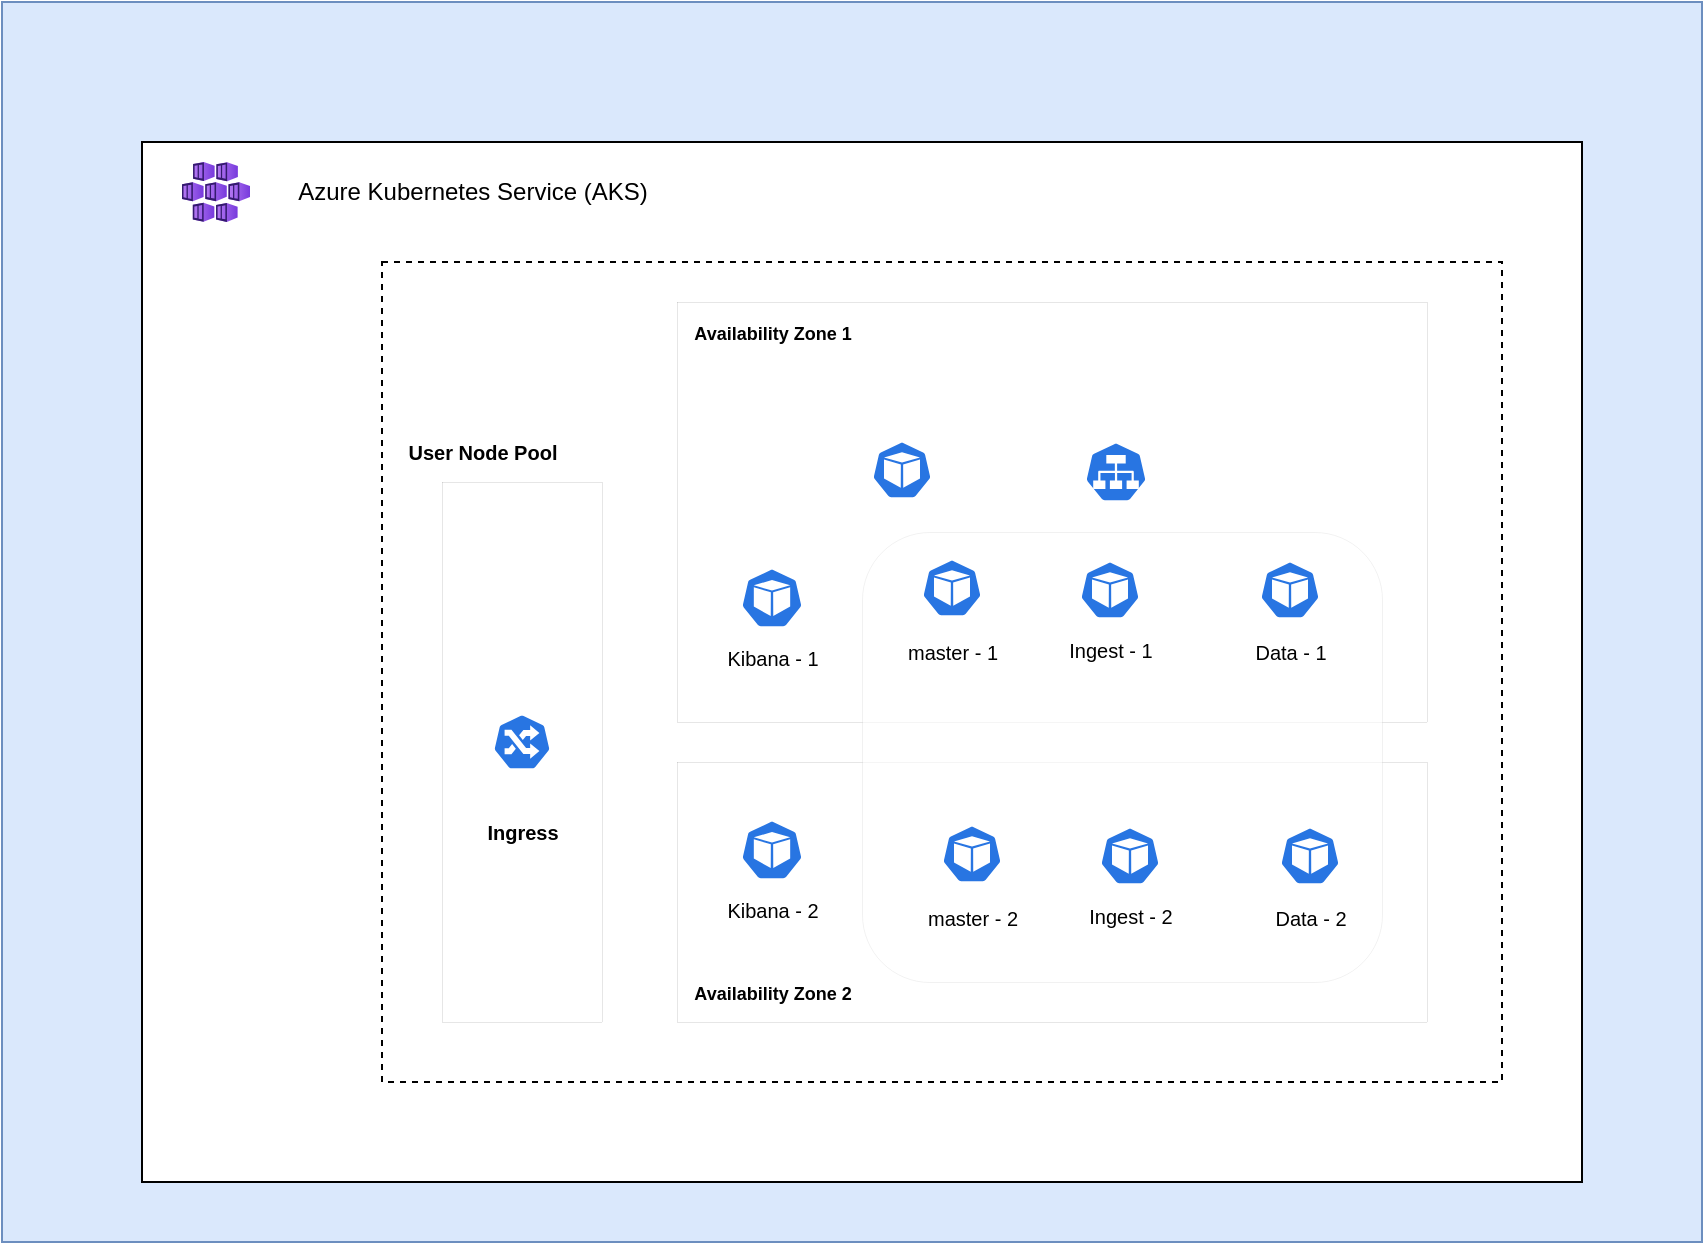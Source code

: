 <mxfile version="20.2.3" type="github">
  <diagram id="vE-s246k_aeRdo4_wEya" name="Page-1">
    <mxGraphModel dx="1896" dy="1647" grid="1" gridSize="10" guides="1" tooltips="1" connect="1" arrows="1" fold="1" page="1" pageScale="1" pageWidth="850" pageHeight="1100" math="0" shadow="0">
      <root>
        <mxCell id="0" />
        <mxCell id="1" parent="0" />
        <mxCell id="m1RIJeh8Od90vUy7fvxv-1" value="" style="rounded=0;whiteSpace=wrap;html=1;fillColor=#dae8fc;strokeColor=#6c8ebf;" vertex="1" parent="1">
          <mxGeometry x="-40" y="-70" width="850" height="620" as="geometry" />
        </mxCell>
        <mxCell id="m1RIJeh8Od90vUy7fvxv-4" value="" style="rounded=0;whiteSpace=wrap;html=1;" vertex="1" parent="1">
          <mxGeometry x="30" width="720" height="520" as="geometry" />
        </mxCell>
        <mxCell id="m1RIJeh8Od90vUy7fvxv-7" value="" style="rounded=0;whiteSpace=wrap;html=1;dashed=1;" vertex="1" parent="1">
          <mxGeometry x="150" y="60" width="560" height="410" as="geometry" />
        </mxCell>
        <mxCell id="m1RIJeh8Od90vUy7fvxv-3" value="" style="rounded=0;whiteSpace=wrap;html=1;strokeWidth=0;" vertex="1" parent="1">
          <mxGeometry x="297.5" y="310" width="375" height="130" as="geometry" />
        </mxCell>
        <mxCell id="m1RIJeh8Od90vUy7fvxv-2" value="" style="rounded=0;whiteSpace=wrap;html=1;strokeWidth=0;" vertex="1" parent="1">
          <mxGeometry x="297.5" y="80" width="375" height="210" as="geometry" />
        </mxCell>
        <mxCell id="m1RIJeh8Od90vUy7fvxv-38" value="" style="rounded=1;whiteSpace=wrap;html=1;fontSize=10;strokeWidth=0;dashed=1;opacity=60;" vertex="1" parent="1">
          <mxGeometry x="390" y="195" width="260" height="225" as="geometry" />
        </mxCell>
        <mxCell id="m1RIJeh8Od90vUy7fvxv-5" value="" style="aspect=fixed;html=1;points=[];align=center;image;fontSize=12;image=img/lib/azure2/compute/Kubernetes_Services.svg;" vertex="1" parent="1">
          <mxGeometry x="50" y="10" width="34.01" height="30" as="geometry" />
        </mxCell>
        <mxCell id="m1RIJeh8Od90vUy7fvxv-8" value="User Node Pool" style="text;html=1;resizable=0;autosize=1;align=center;verticalAlign=middle;points=[];fillColor=none;strokeColor=none;rounded=0;fontSize=10;fontStyle=1" vertex="1" parent="1">
          <mxGeometry x="150" y="140" width="100" height="30" as="geometry" />
        </mxCell>
        <mxCell id="m1RIJeh8Od90vUy7fvxv-9" value="&lt;font style=&quot;font-size: 9px;&quot;&gt;&lt;b&gt;Availability Zone 1&lt;/b&gt;&lt;/font&gt;" style="text;html=1;resizable=0;autosize=1;align=center;verticalAlign=middle;points=[];fillColor=none;strokeColor=none;rounded=0;" vertex="1" parent="1">
          <mxGeometry x="295" y="80" width="100" height="30" as="geometry" />
        </mxCell>
        <mxCell id="m1RIJeh8Od90vUy7fvxv-11" value="&lt;font style=&quot;font-size: 9px;&quot;&gt;&lt;b&gt;Availability Zone 2&lt;/b&gt;&lt;/font&gt;" style="text;html=1;resizable=0;autosize=1;align=center;verticalAlign=middle;points=[];fillColor=none;strokeColor=none;rounded=0;" vertex="1" parent="1">
          <mxGeometry x="295" y="410" width="100" height="30" as="geometry" />
        </mxCell>
        <mxCell id="m1RIJeh8Od90vUy7fvxv-14" value="" style="rounded=0;whiteSpace=wrap;html=1;fontSize=10;strokeWidth=0;" vertex="1" parent="1">
          <mxGeometry x="180" y="170" width="80" height="270" as="geometry" />
        </mxCell>
        <mxCell id="m1RIJeh8Od90vUy7fvxv-13" value="" style="sketch=0;html=1;dashed=0;whitespace=wrap;fillColor=#2875E2;strokeColor=#ffffff;points=[[0.005,0.63,0],[0.1,0.2,0],[0.9,0.2,0],[0.5,0,0],[0.995,0.63,0],[0.72,0.99,0],[0.5,1,0],[0.28,0.99,0]];shape=mxgraph.kubernetes.icon;prIcon=ing;fontSize=10;" vertex="1" parent="1">
          <mxGeometry x="205" y="286" width="30" height="28" as="geometry" />
        </mxCell>
        <mxCell id="m1RIJeh8Od90vUy7fvxv-15" value="Ingress" style="text;html=1;resizable=0;autosize=1;align=center;verticalAlign=middle;points=[];fillColor=none;strokeColor=none;rounded=0;fontSize=10;fontStyle=1" vertex="1" parent="1">
          <mxGeometry x="190" y="330" width="60" height="30" as="geometry" />
        </mxCell>
        <mxCell id="m1RIJeh8Od90vUy7fvxv-16" value="" style="sketch=0;html=1;dashed=0;whitespace=wrap;fillColor=#2875E2;strokeColor=#ffffff;points=[[0.005,0.63,0],[0.1,0.2,0],[0.9,0.2,0],[0.5,0,0],[0.995,0.63,0],[0.72,0.99,0],[0.5,1,0],[0.28,0.99,0]];shape=mxgraph.kubernetes.icon;prIcon=pod;fontSize=10;direction=south;rotation=-90;" vertex="1" parent="1">
          <mxGeometry x="329" y="213" width="32" height="30" as="geometry" />
        </mxCell>
        <mxCell id="m1RIJeh8Od90vUy7fvxv-25" value="Kibana - 1" style="text;html=1;resizable=0;autosize=1;align=center;verticalAlign=middle;points=[];fillColor=none;strokeColor=none;rounded=0;fontSize=10;" vertex="1" parent="1">
          <mxGeometry x="310" y="243" width="70" height="30" as="geometry" />
        </mxCell>
        <mxCell id="m1RIJeh8Od90vUy7fvxv-30" value="" style="group" vertex="1" connectable="0" parent="1">
          <mxGeometry x="400" y="207" width="234" height="63" as="geometry" />
        </mxCell>
        <mxCell id="m1RIJeh8Od90vUy7fvxv-23" value="" style="sketch=0;html=1;dashed=0;whitespace=wrap;fillColor=#2875E2;strokeColor=#ffffff;points=[[0.005,0.63,0],[0.1,0.2,0],[0.9,0.2,0],[0.5,0,0],[0.995,0.63,0],[0.72,0.99,0],[0.5,1,0],[0.28,0.99,0]];shape=mxgraph.kubernetes.icon;prIcon=pod;fontSize=10;" vertex="1" parent="m1RIJeh8Od90vUy7fvxv-30">
          <mxGeometry x="99" y="1" width="30" height="32" as="geometry" />
        </mxCell>
        <mxCell id="m1RIJeh8Od90vUy7fvxv-24" value="" style="sketch=0;html=1;dashed=0;whitespace=wrap;fillColor=#2875E2;strokeColor=#ffffff;points=[[0.005,0.63,0],[0.1,0.2,0],[0.9,0.2,0],[0.5,0,0],[0.995,0.63,0],[0.72,0.99,0],[0.5,1,0],[0.28,0.99,0]];shape=mxgraph.kubernetes.icon;prIcon=pod;fontSize=10;" vertex="1" parent="m1RIJeh8Od90vUy7fvxv-30">
          <mxGeometry x="189" y="1" width="30" height="32" as="geometry" />
        </mxCell>
        <mxCell id="m1RIJeh8Od90vUy7fvxv-26" value="master - 1" style="text;html=1;resizable=0;autosize=1;align=center;verticalAlign=middle;points=[];fillColor=none;strokeColor=none;rounded=0;fontSize=10;" vertex="1" parent="m1RIJeh8Od90vUy7fvxv-30">
          <mxGeometry y="33" width="70" height="30" as="geometry" />
        </mxCell>
        <mxCell id="m1RIJeh8Od90vUy7fvxv-27" value="Ingest - 1" style="text;html=1;resizable=0;autosize=1;align=center;verticalAlign=middle;points=[];fillColor=none;strokeColor=none;rounded=0;fontSize=10;" vertex="1" parent="m1RIJeh8Od90vUy7fvxv-30">
          <mxGeometry x="79" y="32" width="70" height="30" as="geometry" />
        </mxCell>
        <mxCell id="m1RIJeh8Od90vUy7fvxv-29" value="Data - 1" style="text;html=1;resizable=0;autosize=1;align=center;verticalAlign=middle;points=[];fillColor=none;strokeColor=none;rounded=0;fontSize=10;" vertex="1" parent="m1RIJeh8Od90vUy7fvxv-30">
          <mxGeometry x="174" y="33" width="60" height="30" as="geometry" />
        </mxCell>
        <mxCell id="m1RIJeh8Od90vUy7fvxv-19" value="" style="sketch=0;html=1;dashed=0;whitespace=wrap;fillColor=#2875E2;strokeColor=#ffffff;points=[[0.005,0.63,0],[0.1,0.2,0],[0.9,0.2,0],[0.5,0,0],[0.995,0.63,0],[0.72,0.99,0],[0.5,1,0],[0.28,0.99,0]];shape=mxgraph.kubernetes.icon;prIcon=pod;fontSize=10;" vertex="1" parent="m1RIJeh8Od90vUy7fvxv-30">
          <mxGeometry x="20" width="30" height="32" as="geometry" />
        </mxCell>
        <mxCell id="m1RIJeh8Od90vUy7fvxv-31" value="" style="group" vertex="1" connectable="0" parent="1">
          <mxGeometry x="410" y="340" width="234" height="63" as="geometry" />
        </mxCell>
        <mxCell id="m1RIJeh8Od90vUy7fvxv-32" value="" style="sketch=0;html=1;dashed=0;whitespace=wrap;fillColor=#2875E2;strokeColor=#ffffff;points=[[0.005,0.63,0],[0.1,0.2,0],[0.9,0.2,0],[0.5,0,0],[0.995,0.63,0],[0.72,0.99,0],[0.5,1,0],[0.28,0.99,0]];shape=mxgraph.kubernetes.icon;prIcon=pod;fontSize=10;" vertex="1" parent="m1RIJeh8Od90vUy7fvxv-31">
          <mxGeometry x="20" width="30" height="32" as="geometry" />
        </mxCell>
        <mxCell id="m1RIJeh8Od90vUy7fvxv-33" value="" style="sketch=0;html=1;dashed=0;whitespace=wrap;fillColor=#2875E2;strokeColor=#ffffff;points=[[0.005,0.63,0],[0.1,0.2,0],[0.9,0.2,0],[0.5,0,0],[0.995,0.63,0],[0.72,0.99,0],[0.5,1,0],[0.28,0.99,0]];shape=mxgraph.kubernetes.icon;prIcon=pod;fontSize=10;" vertex="1" parent="m1RIJeh8Od90vUy7fvxv-31">
          <mxGeometry x="99" y="1" width="30" height="32" as="geometry" />
        </mxCell>
        <mxCell id="m1RIJeh8Od90vUy7fvxv-34" value="" style="sketch=0;html=1;dashed=0;whitespace=wrap;fillColor=#2875E2;strokeColor=#ffffff;points=[[0.005,0.63,0],[0.1,0.2,0],[0.9,0.2,0],[0.5,0,0],[0.995,0.63,0],[0.72,0.99,0],[0.5,1,0],[0.28,0.99,0]];shape=mxgraph.kubernetes.icon;prIcon=pod;fontSize=10;" vertex="1" parent="m1RIJeh8Od90vUy7fvxv-31">
          <mxGeometry x="189" y="1" width="30" height="32" as="geometry" />
        </mxCell>
        <mxCell id="m1RIJeh8Od90vUy7fvxv-35" value="master - 2" style="text;html=1;resizable=0;autosize=1;align=center;verticalAlign=middle;points=[];fillColor=none;strokeColor=none;rounded=0;fontSize=10;" vertex="1" parent="m1RIJeh8Od90vUy7fvxv-31">
          <mxGeometry y="33" width="70" height="30" as="geometry" />
        </mxCell>
        <mxCell id="m1RIJeh8Od90vUy7fvxv-36" value="Ingest - 2" style="text;html=1;resizable=0;autosize=1;align=center;verticalAlign=middle;points=[];fillColor=none;strokeColor=none;rounded=0;fontSize=10;" vertex="1" parent="m1RIJeh8Od90vUy7fvxv-31">
          <mxGeometry x="79" y="32" width="70" height="30" as="geometry" />
        </mxCell>
        <mxCell id="m1RIJeh8Od90vUy7fvxv-37" value="Data - 2" style="text;html=1;resizable=0;autosize=1;align=center;verticalAlign=middle;points=[];fillColor=none;strokeColor=none;rounded=0;fontSize=10;" vertex="1" parent="m1RIJeh8Od90vUy7fvxv-31">
          <mxGeometry x="174" y="33" width="60" height="30" as="geometry" />
        </mxCell>
        <mxCell id="m1RIJeh8Od90vUy7fvxv-39" value="" style="sketch=0;html=1;dashed=0;whitespace=wrap;fillColor=#2875E2;strokeColor=#ffffff;points=[[0.005,0.63,0],[0.1,0.2,0],[0.9,0.2,0],[0.5,0,0],[0.995,0.63,0],[0.72,0.99,0],[0.5,1,0],[0.28,0.99,0]];shape=mxgraph.kubernetes.icon;prIcon=pod;fontSize=10;direction=south;rotation=-90;" vertex="1" parent="1">
          <mxGeometry x="329" y="339" width="32" height="30" as="geometry" />
        </mxCell>
        <mxCell id="m1RIJeh8Od90vUy7fvxv-40" value="Kibana - 2" style="text;html=1;resizable=0;autosize=1;align=center;verticalAlign=middle;points=[];fillColor=none;strokeColor=none;rounded=0;fontSize=10;" vertex="1" parent="1">
          <mxGeometry x="310" y="369" width="70" height="30" as="geometry" />
        </mxCell>
        <mxCell id="m1RIJeh8Od90vUy7fvxv-41" value="Azure Kubernetes Service (AKS)" style="text;html=1;resizable=0;autosize=1;align=center;verticalAlign=middle;points=[];fillColor=none;strokeColor=none;rounded=0;" vertex="1" parent="1">
          <mxGeometry x="95" y="10" width="200" height="30" as="geometry" />
        </mxCell>
        <mxCell id="m1RIJeh8Od90vUy7fvxv-46" value="" style="sketch=0;html=1;dashed=0;whitespace=wrap;fillColor=#2875E2;strokeColor=#ffffff;points=[[0.005,0.63,0],[0.1,0.2,0],[0.9,0.2,0],[0.5,0,0],[0.995,0.63,0],[0.72,0.99,0],[0.5,1,0],[0.28,0.99,0]];shape=mxgraph.kubernetes.icon;prIcon=svc;fontSize=10;" vertex="1" parent="1">
          <mxGeometry x="498" y="150" width="38" height="30" as="geometry" />
        </mxCell>
        <mxCell id="m1RIJeh8Od90vUy7fvxv-47" value="" style="sketch=0;html=1;dashed=0;whitespace=wrap;fillColor=#2875E2;strokeColor=#ffffff;points=[[0.005,0.63,0],[0.1,0.2,0],[0.9,0.2,0],[0.5,0,0],[0.995,0.63,0],[0.72,0.99,0],[0.5,1,0],[0.28,0.99,0]];shape=mxgraph.kubernetes.icon;prIcon=pod;fontSize=10;" vertex="1" parent="1">
          <mxGeometry x="395" y="148" width="30" height="32" as="geometry" />
        </mxCell>
      </root>
    </mxGraphModel>
  </diagram>
</mxfile>
